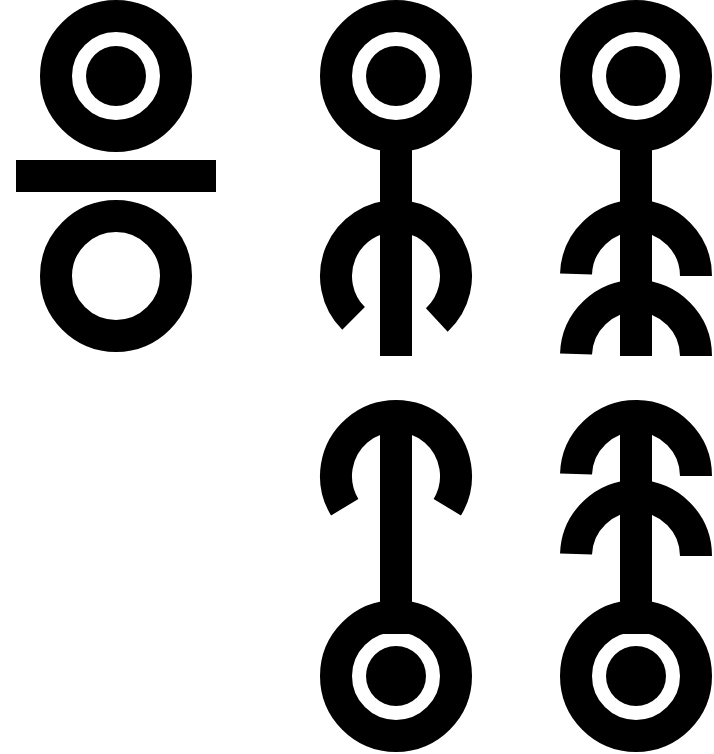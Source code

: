 <mxfile version="20.3.0" type="device"><diagram id="Q8AZ2sGIUglEmSKYdpak" name="Page-1"><mxGraphModel dx="580" dy="1075" grid="1" gridSize="10" guides="1" tooltips="1" connect="1" arrows="1" fold="1" page="1" pageScale="1" pageWidth="1100" pageHeight="850" math="0" shadow="0"><root><mxCell id="0"/><mxCell id="1" parent="0"/><mxCell id="puftRLiTjnYUKR2iou3b-1" value="" style="ellipse;whiteSpace=wrap;html=1;aspect=fixed;fillColor=none;strokeWidth=16;connectable=0;" vertex="1" parent="1"><mxGeometry x="130" y="290" width="60" height="60" as="geometry"/></mxCell><mxCell id="puftRLiTjnYUKR2iou3b-2" value="" style="endArrow=none;html=1;rounded=0;strokeWidth=16;" edge="1" parent="1"><mxGeometry width="50" height="50" relative="1" as="geometry"><mxPoint x="210" y="370" as="sourcePoint"/><mxPoint x="110" y="370" as="targetPoint"/></mxGeometry></mxCell><mxCell id="puftRLiTjnYUKR2iou3b-3" value="" style="ellipse;whiteSpace=wrap;html=1;aspect=fixed;strokeWidth=16;fillColor=#000000;strokeColor=none;connectable=0;" vertex="1" parent="1"><mxGeometry x="145" y="305" width="30" height="30" as="geometry"/></mxCell><mxCell id="puftRLiTjnYUKR2iou3b-4" value="" style="ellipse;whiteSpace=wrap;html=1;aspect=fixed;fillColor=none;strokeWidth=16;connectable=0;" vertex="1" parent="1"><mxGeometry x="130" y="390" width="60" height="60" as="geometry"/></mxCell><mxCell id="puftRLiTjnYUKR2iou3b-9" value="" style="ellipse;whiteSpace=wrap;html=1;aspect=fixed;fillColor=none;strokeWidth=16;connectable=0;" vertex="1" parent="1"><mxGeometry x="270" y="290" width="60" height="60" as="geometry"/></mxCell><mxCell id="puftRLiTjnYUKR2iou3b-10" value="" style="endArrow=none;html=1;rounded=0;strokeWidth=16;" edge="1" parent="1"><mxGeometry width="50" height="50" relative="1" as="geometry"><mxPoint x="300" y="350" as="sourcePoint"/><mxPoint x="300" y="460" as="targetPoint"/></mxGeometry></mxCell><mxCell id="puftRLiTjnYUKR2iou3b-11" value="" style="ellipse;whiteSpace=wrap;html=1;aspect=fixed;strokeWidth=16;fillColor=#000000;strokeColor=none;connectable=0;" vertex="1" parent="1"><mxGeometry x="285" y="305" width="30" height="30" as="geometry"/></mxCell><mxCell id="puftRLiTjnYUKR2iou3b-13" value="" style="verticalLabelPosition=bottom;verticalAlign=top;html=1;shape=mxgraph.basic.arc;startAngle=0.625;endAngle=0.381;strokeWidth=16;fillColor=#000000;" vertex="1" parent="1"><mxGeometry x="270" y="390" width="60" height="60" as="geometry"/></mxCell><mxCell id="puftRLiTjnYUKR2iou3b-14" value="" style="ellipse;whiteSpace=wrap;html=1;aspect=fixed;fillColor=none;strokeWidth=16;connectable=0;" vertex="1" parent="1"><mxGeometry x="270" y="590" width="60" height="60" as="geometry"/></mxCell><mxCell id="puftRLiTjnYUKR2iou3b-15" value="" style="endArrow=none;html=1;rounded=0;strokeWidth=16;" edge="1" parent="1"><mxGeometry width="50" height="50" relative="1" as="geometry"><mxPoint x="300" y="489" as="sourcePoint"/><mxPoint x="300" y="599.0" as="targetPoint"/></mxGeometry></mxCell><mxCell id="puftRLiTjnYUKR2iou3b-16" value="" style="ellipse;whiteSpace=wrap;html=1;aspect=fixed;strokeWidth=16;fillColor=#000000;strokeColor=none;connectable=0;" vertex="1" parent="1"><mxGeometry x="285" y="605" width="30" height="30" as="geometry"/></mxCell><mxCell id="puftRLiTjnYUKR2iou3b-17" value="" style="verticalLabelPosition=bottom;verticalAlign=top;html=1;shape=mxgraph.basic.arc;startAngle=0.663;endAngle=0.337;strokeWidth=16;fillColor=#000000;" vertex="1" parent="1"><mxGeometry x="270" y="490" width="60" height="60" as="geometry"/></mxCell><mxCell id="puftRLiTjnYUKR2iou3b-18" value="" style="ellipse;whiteSpace=wrap;html=1;aspect=fixed;fillColor=none;strokeWidth=16;connectable=0;" vertex="1" parent="1"><mxGeometry x="390" y="290" width="60" height="60" as="geometry"/></mxCell><mxCell id="puftRLiTjnYUKR2iou3b-19" value="" style="endArrow=none;html=1;rounded=0;strokeWidth=16;" edge="1" parent="1"><mxGeometry width="50" height="50" relative="1" as="geometry"><mxPoint x="420" y="350" as="sourcePoint"/><mxPoint x="420" y="460" as="targetPoint"/></mxGeometry></mxCell><mxCell id="puftRLiTjnYUKR2iou3b-20" value="" style="ellipse;whiteSpace=wrap;html=1;aspect=fixed;strokeWidth=16;fillColor=#000000;strokeColor=none;connectable=0;" vertex="1" parent="1"><mxGeometry x="405" y="305" width="30" height="30" as="geometry"/></mxCell><mxCell id="puftRLiTjnYUKR2iou3b-21" value="" style="verticalLabelPosition=bottom;verticalAlign=top;html=1;shape=mxgraph.basic.arc;startAngle=0.755;endAngle=0.25;strokeWidth=16;fillColor=#000000;" vertex="1" parent="1"><mxGeometry x="390" y="390" width="60" height="60" as="geometry"/></mxCell><mxCell id="puftRLiTjnYUKR2iou3b-22" value="" style="verticalLabelPosition=bottom;verticalAlign=top;html=1;shape=mxgraph.basic.arc;startAngle=0.755;endAngle=0.25;strokeWidth=16;fillColor=#000000;" vertex="1" parent="1"><mxGeometry x="390" y="430" width="60" height="60" as="geometry"/></mxCell><mxCell id="puftRLiTjnYUKR2iou3b-31" value="" style="ellipse;whiteSpace=wrap;html=1;aspect=fixed;fillColor=none;strokeWidth=16;connectable=0;" vertex="1" parent="1"><mxGeometry x="390" y="590" width="60" height="60" as="geometry"/></mxCell><mxCell id="puftRLiTjnYUKR2iou3b-32" value="" style="endArrow=none;html=1;rounded=0;strokeWidth=16;" edge="1" parent="1"><mxGeometry width="50" height="50" relative="1" as="geometry"><mxPoint x="420" y="489" as="sourcePoint"/><mxPoint x="420" y="599.0" as="targetPoint"/></mxGeometry></mxCell><mxCell id="puftRLiTjnYUKR2iou3b-33" value="" style="ellipse;whiteSpace=wrap;html=1;aspect=fixed;strokeWidth=16;fillColor=#000000;strokeColor=none;connectable=0;" vertex="1" parent="1"><mxGeometry x="405" y="605" width="30" height="30" as="geometry"/></mxCell><mxCell id="puftRLiTjnYUKR2iou3b-35" value="" style="verticalLabelPosition=bottom;verticalAlign=top;html=1;shape=mxgraph.basic.arc;startAngle=0.755;endAngle=0.25;strokeWidth=16;fillColor=#000000;" vertex="1" parent="1"><mxGeometry x="390" y="490" width="60" height="60" as="geometry"/></mxCell><mxCell id="puftRLiTjnYUKR2iou3b-36" value="" style="verticalLabelPosition=bottom;verticalAlign=top;html=1;shape=mxgraph.basic.arc;startAngle=0.755;endAngle=0.25;strokeWidth=16;fillColor=#000000;" vertex="1" parent="1"><mxGeometry x="390" y="530" width="60" height="60" as="geometry"/></mxCell></root></mxGraphModel></diagram></mxfile>